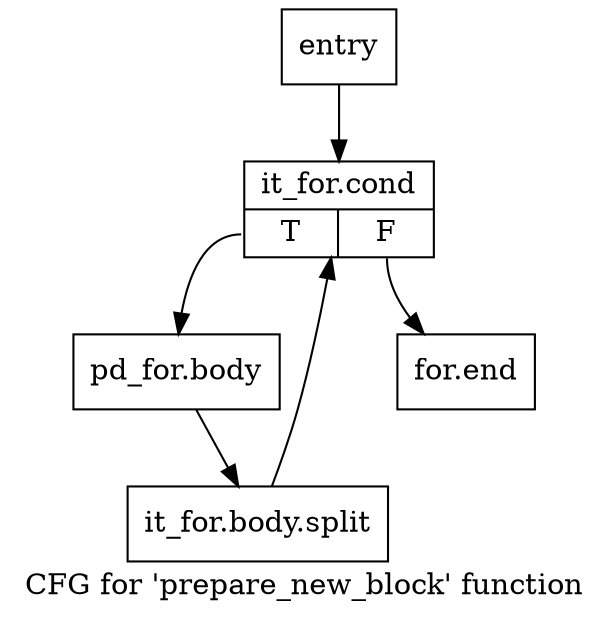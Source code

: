 digraph "CFG for 'prepare_new_block' function" {
	label="CFG for 'prepare_new_block' function";

	Node0x1679060 [shape=record,label="{entry}"];
	Node0x1679060 -> Node0x16790b0;
	Node0x16790b0 [shape=record,label="{it_for.cond|{<s0>T|<s1>F}}"];
	Node0x16790b0:s0 -> Node0x1679100;
	Node0x16790b0:s1 -> Node0x1679150;
	Node0x1679100 [shape=record,label="{pd_for.body}"];
	Node0x1679100 -> Node0x19e4a90;
	Node0x19e4a90 [shape=record,label="{it_for.body.split}"];
	Node0x19e4a90 -> Node0x16790b0;
	Node0x1679150 [shape=record,label="{for.end}"];
}
